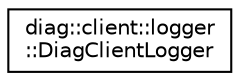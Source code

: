 digraph "Graphical Class Hierarchy"
{
 // LATEX_PDF_SIZE
  edge [fontname="Helvetica",fontsize="10",labelfontname="Helvetica",labelfontsize="10"];
  node [fontname="Helvetica",fontsize="10",shape=record];
  rankdir="LR";
  Node0 [label="diag::client::logger\l::DiagClientLogger",height=0.2,width=0.4,color="black", fillcolor="white", style="filled",URL="$classdiag_1_1client_1_1logger_1_1DiagClientLogger.html",tooltip="Class to create a singleton logger for diag-client."];
}
